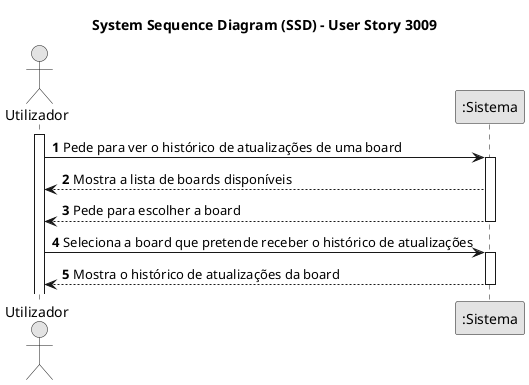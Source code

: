 @startuml
skinparam monochrome true
skinparam packageStyle rectangle
skinparam shadowing false

title System Sequence Diagram (SSD) - User Story 3009
autonumber

actor "Utilizador" as Actor
participant ":Sistema" as System

activate Actor

Actor -> System : Pede para ver o histórico de atualizações de uma board
activate System

System --> Actor : Mostra a lista de boards disponíveis
System --> Actor : Pede para escolher a board
deactivate System

Actor -> System : Seleciona a board que pretende receber o histórico de atualizações
activate System

System --> Actor : Mostra o histórico de atualizações da board

deactivate System

@enduml